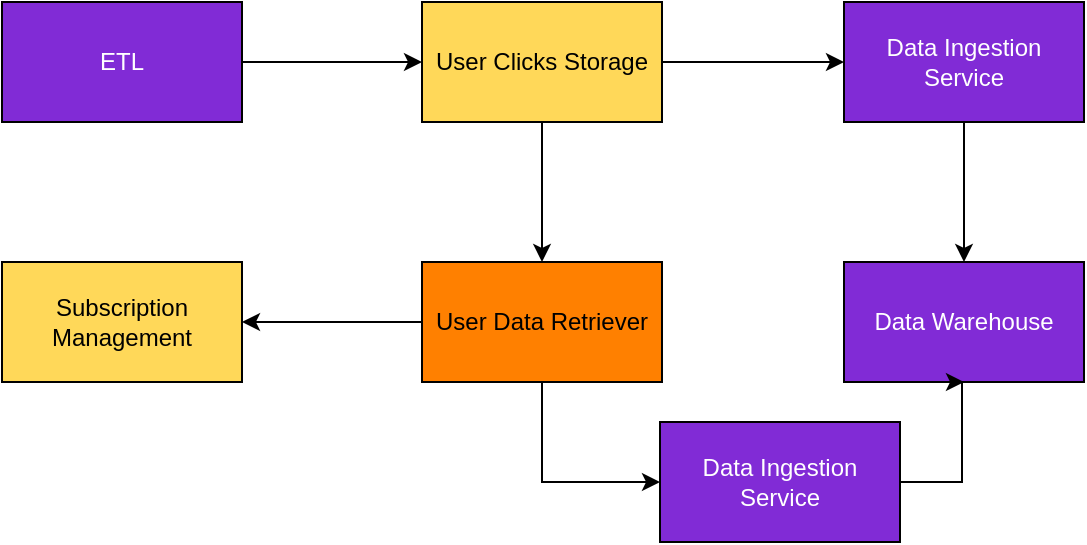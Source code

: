 <mxfile version="21.5.2" type="github">
  <diagram name="Page-1" id="VjMCwNSxrgK5S_cIAwly">
    <mxGraphModel dx="874" dy="479" grid="1" gridSize="10" guides="1" tooltips="1" connect="1" arrows="1" fold="1" page="1" pageScale="1" pageWidth="850" pageHeight="1100" math="0" shadow="0">
      <root>
        <mxCell id="0" />
        <mxCell id="1" parent="0" />
        <mxCell id="wFbLZNj1poOO6xzd1dtZ-2" value="&lt;font color=&quot;#ffffff&quot;&gt;Data Warehouse&lt;/font&gt;" style="rounded=0;whiteSpace=wrap;html=1;fillColor=#812BD6;" vertex="1" parent="1">
          <mxGeometry x="532" y="490" width="120" height="60" as="geometry" />
        </mxCell>
        <mxCell id="wFbLZNj1poOO6xzd1dtZ-3" value="" style="edgeStyle=orthogonalEdgeStyle;rounded=0;orthogonalLoop=1;jettySize=auto;html=1;" edge="1" parent="1" source="wFbLZNj1poOO6xzd1dtZ-4" target="wFbLZNj1poOO6xzd1dtZ-8">
          <mxGeometry relative="1" as="geometry" />
        </mxCell>
        <mxCell id="wFbLZNj1poOO6xzd1dtZ-10" value="" style="edgeStyle=orthogonalEdgeStyle;rounded=0;orthogonalLoop=1;jettySize=auto;html=1;" edge="1" parent="1" source="wFbLZNj1poOO6xzd1dtZ-4" target="wFbLZNj1poOO6xzd1dtZ-9">
          <mxGeometry relative="1" as="geometry" />
        </mxCell>
        <mxCell id="wFbLZNj1poOO6xzd1dtZ-4" value="User Clicks Storage" style="rounded=0;whiteSpace=wrap;html=1;fillColor=#FFD859;" vertex="1" parent="1">
          <mxGeometry x="321" y="360" width="120" height="60" as="geometry" />
        </mxCell>
        <mxCell id="wFbLZNj1poOO6xzd1dtZ-5" value="" style="edgeStyle=orthogonalEdgeStyle;rounded=0;orthogonalLoop=1;jettySize=auto;html=1;" edge="1" parent="1" source="wFbLZNj1poOO6xzd1dtZ-6" target="wFbLZNj1poOO6xzd1dtZ-4">
          <mxGeometry relative="1" as="geometry" />
        </mxCell>
        <mxCell id="wFbLZNj1poOO6xzd1dtZ-6" value="&lt;font color=&quot;#ffffff&quot;&gt;ETL&lt;/font&gt;" style="rounded=0;whiteSpace=wrap;html=1;fillColor=#812BD6;" vertex="1" parent="1">
          <mxGeometry x="111" y="360" width="120" height="60" as="geometry" />
        </mxCell>
        <mxCell id="wFbLZNj1poOO6xzd1dtZ-7" value="" style="edgeStyle=orthogonalEdgeStyle;rounded=0;orthogonalLoop=1;jettySize=auto;html=1;" edge="1" parent="1" source="wFbLZNj1poOO6xzd1dtZ-8" target="wFbLZNj1poOO6xzd1dtZ-2">
          <mxGeometry relative="1" as="geometry" />
        </mxCell>
        <mxCell id="wFbLZNj1poOO6xzd1dtZ-8" value="&lt;font color=&quot;#ffffff&quot;&gt;Data Ingestion Service&lt;/font&gt;" style="rounded=0;whiteSpace=wrap;html=1;fillColor=#812BD6;" vertex="1" parent="1">
          <mxGeometry x="532" y="360" width="120" height="60" as="geometry" />
        </mxCell>
        <mxCell id="wFbLZNj1poOO6xzd1dtZ-13" value="" style="edgeStyle=orthogonalEdgeStyle;rounded=0;orthogonalLoop=1;jettySize=auto;html=1;" edge="1" parent="1" source="wFbLZNj1poOO6xzd1dtZ-9" target="wFbLZNj1poOO6xzd1dtZ-11">
          <mxGeometry relative="1" as="geometry" />
        </mxCell>
        <mxCell id="wFbLZNj1poOO6xzd1dtZ-15" style="edgeStyle=orthogonalEdgeStyle;rounded=0;orthogonalLoop=1;jettySize=auto;html=1;entryX=0;entryY=0.5;entryDx=0;entryDy=0;" edge="1" parent="1" source="wFbLZNj1poOO6xzd1dtZ-9" target="wFbLZNj1poOO6xzd1dtZ-14">
          <mxGeometry relative="1" as="geometry" />
        </mxCell>
        <mxCell id="wFbLZNj1poOO6xzd1dtZ-9" value="User Data Retriever" style="rounded=0;whiteSpace=wrap;html=1;fillColor=#FF8000;" vertex="1" parent="1">
          <mxGeometry x="321" y="490" width="120" height="60" as="geometry" />
        </mxCell>
        <mxCell id="wFbLZNj1poOO6xzd1dtZ-11" value="Subscription Management" style="rounded=0;whiteSpace=wrap;html=1;fillColor=#FFD859;" vertex="1" parent="1">
          <mxGeometry x="111" y="490" width="120" height="60" as="geometry" />
        </mxCell>
        <mxCell id="wFbLZNj1poOO6xzd1dtZ-16" style="edgeStyle=orthogonalEdgeStyle;rounded=0;orthogonalLoop=1;jettySize=auto;html=1;entryX=0.5;entryY=1;entryDx=0;entryDy=0;" edge="1" parent="1" source="wFbLZNj1poOO6xzd1dtZ-14" target="wFbLZNj1poOO6xzd1dtZ-2">
          <mxGeometry relative="1" as="geometry">
            <mxPoint x="590" y="560" as="targetPoint" />
            <Array as="points">
              <mxPoint x="591" y="600" />
            </Array>
          </mxGeometry>
        </mxCell>
        <mxCell id="wFbLZNj1poOO6xzd1dtZ-14" value="&lt;font color=&quot;#ffffff&quot;&gt;Data Ingestion Service&lt;/font&gt;" style="rounded=0;whiteSpace=wrap;html=1;fillColor=#812BD6;" vertex="1" parent="1">
          <mxGeometry x="440" y="570" width="120" height="60" as="geometry" />
        </mxCell>
      </root>
    </mxGraphModel>
  </diagram>
</mxfile>
